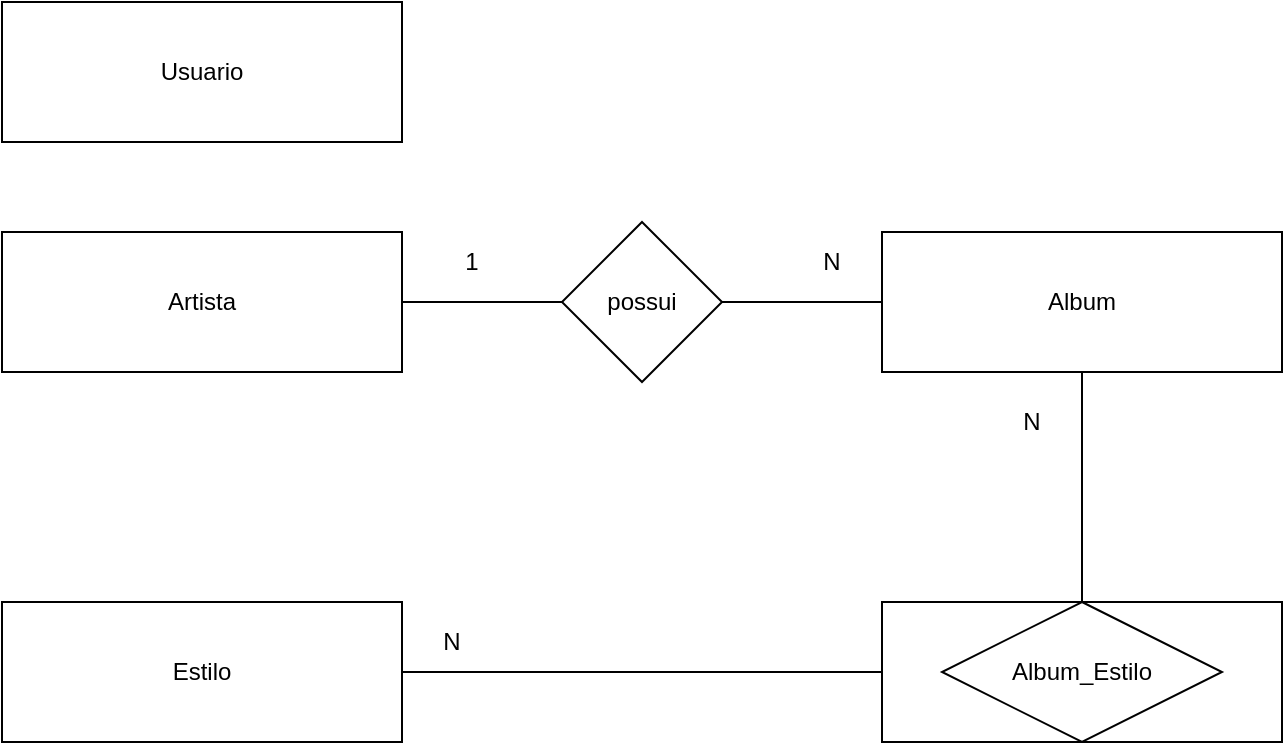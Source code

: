 <mxfile version="14.9.8" type="device" pages="3"><diagram id="N2xkv4S-AfhMF10Q5djt" name="Modelo Conceitual"><mxGraphModel dx="1038" dy="547" grid="1" gridSize="10" guides="1" tooltips="1" connect="1" arrows="1" fold="1" page="1" pageScale="1" pageWidth="827" pageHeight="1169" math="0" shadow="0"><root><mxCell id="0"/><mxCell id="1" parent="0"/><mxCell id="xw9B73y-FC7d8wzS47ot-1" value="Usuario" style="rounded=0;whiteSpace=wrap;html=1;" parent="1" vertex="1"><mxGeometry x="80" y="120" width="200" height="70" as="geometry"/></mxCell><mxCell id="NGhHjzGCQaqjmdsnEO-y-1" value="Estilo" style="rounded=0;whiteSpace=wrap;html=1;" parent="1" vertex="1"><mxGeometry x="80" y="420" width="200" height="70" as="geometry"/></mxCell><mxCell id="NGhHjzGCQaqjmdsnEO-y-2" value="Artista" style="rounded=0;whiteSpace=wrap;html=1;" parent="1" vertex="1"><mxGeometry x="80" y="235" width="200" height="70" as="geometry"/></mxCell><mxCell id="Oz2ANTfk_x3XpI2VFZl4-4" value="N" style="text;html=1;strokeColor=none;fillColor=none;align=center;verticalAlign=middle;whiteSpace=wrap;rounded=0;" parent="1" vertex="1"><mxGeometry x="580" y="320" width="30" height="20" as="geometry"/></mxCell><mxCell id="Oz2ANTfk_x3XpI2VFZl4-15" value="Album" style="rounded=0;whiteSpace=wrap;html=1;" parent="1" vertex="1"><mxGeometry x="520" y="235" width="200" height="70" as="geometry"/></mxCell><mxCell id="Oz2ANTfk_x3XpI2VFZl4-30" value="N" style="text;html=1;strokeColor=none;fillColor=none;align=center;verticalAlign=middle;whiteSpace=wrap;rounded=0;" parent="1" vertex="1"><mxGeometry x="480" y="240" width="30" height="20" as="geometry"/></mxCell><mxCell id="ZGMTKxxh8sAhWf9vzE3d-1" value="" style="edgeStyle=orthogonalEdgeStyle;rounded=0;orthogonalLoop=1;jettySize=auto;html=1;endArrow=none;endFill=0;" parent="1" source="rg2cIYCCCRdrqqVIxu8A-8" target="NGhHjzGCQaqjmdsnEO-y-2" edge="1"><mxGeometry relative="1" as="geometry"/></mxCell><mxCell id="ZGMTKxxh8sAhWf9vzE3d-2" value="" style="edgeStyle=orthogonalEdgeStyle;rounded=0;orthogonalLoop=1;jettySize=auto;html=1;endArrow=none;endFill=0;" parent="1" source="rg2cIYCCCRdrqqVIxu8A-8" target="Oz2ANTfk_x3XpI2VFZl4-15" edge="1"><mxGeometry relative="1" as="geometry"/></mxCell><mxCell id="rg2cIYCCCRdrqqVIxu8A-8" value="possui" style="rhombus;whiteSpace=wrap;html=1;rounded=0;" parent="1" vertex="1"><mxGeometry x="360" y="230" width="80" height="80" as="geometry"/></mxCell><mxCell id="rg2cIYCCCRdrqqVIxu8A-16" value="1" style="text;html=1;strokeColor=none;fillColor=none;align=center;verticalAlign=middle;whiteSpace=wrap;rounded=0;" parent="1" vertex="1"><mxGeometry x="300" y="240" width="30" height="20" as="geometry"/></mxCell><mxCell id="Zm38JW6Hrg8rjYmnAwVX-10" value="" style="edgeStyle=orthogonalEdgeStyle;rounded=0;orthogonalLoop=1;jettySize=auto;html=1;endArrow=none;endFill=0;entryX=1;entryY=0.5;entryDx=0;entryDy=0;" edge="1" parent="1" source="Zm38JW6Hrg8rjYmnAwVX-6" target="NGhHjzGCQaqjmdsnEO-y-1"><mxGeometry relative="1" as="geometry"><mxPoint x="440" y="455" as="targetPoint"/></mxGeometry></mxCell><mxCell id="Zm38JW6Hrg8rjYmnAwVX-6" value="" style="rounded=0;whiteSpace=wrap;html=1;" vertex="1" parent="1"><mxGeometry x="520" y="420" width="200" height="70" as="geometry"/></mxCell><mxCell id="Zm38JW6Hrg8rjYmnAwVX-8" value="" style="edgeStyle=orthogonalEdgeStyle;rounded=0;orthogonalLoop=1;jettySize=auto;html=1;endArrow=none;endFill=0;" edge="1" parent="1" source="Zm38JW6Hrg8rjYmnAwVX-7" target="Oz2ANTfk_x3XpI2VFZl4-15"><mxGeometry relative="1" as="geometry"/></mxCell><mxCell id="Zm38JW6Hrg8rjYmnAwVX-7" value="Album_Estilo" style="rhombus;whiteSpace=wrap;html=1;fillColor=none;" vertex="1" parent="1"><mxGeometry x="550" y="420" width="140" height="70" as="geometry"/></mxCell><mxCell id="Zm38JW6Hrg8rjYmnAwVX-11" value="N" style="text;html=1;strokeColor=none;fillColor=none;align=center;verticalAlign=middle;whiteSpace=wrap;rounded=0;" vertex="1" parent="1"><mxGeometry x="290" y="430" width="30" height="20" as="geometry"/></mxCell></root></mxGraphModel></diagram><diagram id="cTCHSwjssOZCEbIJvAyI" name="Modelo Lógico"><mxGraphModel dx="1221" dy="644" grid="1" gridSize="10" guides="1" tooltips="1" connect="1" arrows="1" fold="1" page="1" pageScale="1" pageWidth="827" pageHeight="1169" math="0" shadow="0"><root><mxCell id="_lkUGwtSbm2c7rcsY6s5-0"/><mxCell id="_lkUGwtSbm2c7rcsY6s5-1" parent="_lkUGwtSbm2c7rcsY6s5-0"/><mxCell id="VlJ8KwSZ7CXAmazbDDKF-0" value="Usuario" style="shape=table;startSize=30;container=1;collapsible=1;childLayout=tableLayout;fixedRows=1;rowLines=0;fontStyle=1;align=center;resizeLast=1;" parent="_lkUGwtSbm2c7rcsY6s5-1" vertex="1"><mxGeometry x="160" y="90" width="180" height="135" as="geometry"/></mxCell><mxCell id="VlJ8KwSZ7CXAmazbDDKF-4" value="" style="shape=partialRectangle;collapsible=0;dropTarget=0;pointerEvents=0;fillColor=none;top=0;left=0;bottom=0;right=0;points=[[0,0.5],[1,0.5]];portConstraint=eastwest;" parent="VlJ8KwSZ7CXAmazbDDKF-0" vertex="1"><mxGeometry y="30" width="180" height="20" as="geometry"/></mxCell><mxCell id="VlJ8KwSZ7CXAmazbDDKF-5" value="PK" style="shape=partialRectangle;connectable=0;fillColor=none;top=0;left=0;bottom=0;right=0;editable=1;overflow=hidden;fontStyle=1" parent="VlJ8KwSZ7CXAmazbDDKF-4" vertex="1"><mxGeometry width="30" height="20" as="geometry"/></mxCell><mxCell id="VlJ8KwSZ7CXAmazbDDKF-6" value="IdUsuario" style="shape=partialRectangle;connectable=0;fillColor=none;top=0;left=0;bottom=0;right=0;align=left;spacingLeft=6;overflow=hidden;fontStyle=1" parent="VlJ8KwSZ7CXAmazbDDKF-4" vertex="1"><mxGeometry x="30" width="150" height="20" as="geometry"/></mxCell><mxCell id="FqDEIGV4119rG1uAKAIN-9" value="" style="shape=partialRectangle;collapsible=0;dropTarget=0;pointerEvents=0;fillColor=none;top=0;left=0;bottom=0;right=0;points=[[0,0.5],[1,0.5]];portConstraint=eastwest;" vertex="1" parent="VlJ8KwSZ7CXAmazbDDKF-0"><mxGeometry y="50" width="180" height="30" as="geometry"/></mxCell><mxCell id="FqDEIGV4119rG1uAKAIN-10" value="" style="shape=partialRectangle;connectable=0;fillColor=none;top=0;left=0;bottom=0;right=0;editable=1;overflow=hidden;" vertex="1" parent="FqDEIGV4119rG1uAKAIN-9"><mxGeometry width="30" height="30" as="geometry"/></mxCell><mxCell id="FqDEIGV4119rG1uAKAIN-11" value="nome" style="shape=partialRectangle;connectable=0;fillColor=none;top=0;left=0;bottom=0;right=0;align=left;spacingLeft=6;overflow=hidden;" vertex="1" parent="FqDEIGV4119rG1uAKAIN-9"><mxGeometry x="30" width="150" height="30" as="geometry"/></mxCell><mxCell id="FqDEIGV4119rG1uAKAIN-13" value="" style="shape=partialRectangle;collapsible=0;dropTarget=0;pointerEvents=0;fillColor=none;top=0;left=0;bottom=0;right=0;points=[[0,0.5],[1,0.5]];portConstraint=eastwest;" vertex="1" parent="VlJ8KwSZ7CXAmazbDDKF-0"><mxGeometry y="80" width="180" height="20" as="geometry"/></mxCell><mxCell id="FqDEIGV4119rG1uAKAIN-14" value="" style="shape=partialRectangle;connectable=0;fillColor=none;top=0;left=0;bottom=0;right=0;editable=1;overflow=hidden;" vertex="1" parent="FqDEIGV4119rG1uAKAIN-13"><mxGeometry width="30" height="20" as="geometry"/></mxCell><mxCell id="FqDEIGV4119rG1uAKAIN-15" value="Email" style="shape=partialRectangle;connectable=0;fillColor=none;top=0;left=0;bottom=0;right=0;align=left;spacingLeft=6;overflow=hidden;" vertex="1" parent="FqDEIGV4119rG1uAKAIN-13"><mxGeometry x="30" width="150" height="20" as="geometry"/></mxCell><mxCell id="FqDEIGV4119rG1uAKAIN-17" value="" style="shape=partialRectangle;collapsible=0;dropTarget=0;pointerEvents=0;fillColor=none;top=0;left=0;bottom=0;right=0;points=[[0,0.5],[1,0.5]];portConstraint=eastwest;" vertex="1" parent="VlJ8KwSZ7CXAmazbDDKF-0"><mxGeometry y="100" width="180" height="30" as="geometry"/></mxCell><mxCell id="FqDEIGV4119rG1uAKAIN-18" value="" style="shape=partialRectangle;connectable=0;fillColor=none;top=0;left=0;bottom=0;right=0;editable=1;overflow=hidden;" vertex="1" parent="FqDEIGV4119rG1uAKAIN-17"><mxGeometry width="30" height="30" as="geometry"/></mxCell><mxCell id="FqDEIGV4119rG1uAKAIN-19" value="Senha" style="shape=partialRectangle;connectable=0;fillColor=none;top=0;left=0;bottom=0;right=0;align=left;spacingLeft=6;overflow=hidden;" vertex="1" parent="FqDEIGV4119rG1uAKAIN-17"><mxGeometry x="30" width="150" height="30" as="geometry"/></mxCell><mxCell id="Ngb-c5CYO4kWYKcgDJzX-1" value="" style="line;strokeWidth=1;rotatable=0;dashed=0;labelPosition=right;align=left;verticalAlign=middle;spacingTop=0;spacingLeft=6;points=[];portConstraint=eastwest;" parent="_lkUGwtSbm2c7rcsY6s5-1" vertex="1"><mxGeometry x="160" y="135" width="180" height="10" as="geometry"/></mxCell><mxCell id="Ngb-c5CYO4kWYKcgDJzX-3" value="" style="shape=partialRectangle;connectable=0;fillColor=none;top=0;left=0;bottom=0;right=0;editable=1;overflow=hidden;fontStyle=1" parent="_lkUGwtSbm2c7rcsY6s5-1" vertex="1"><mxGeometry x="165" y="195" width="30" height="20" as="geometry"/></mxCell><mxCell id="KkfuqTSKt8Hip6M3Tr6V-0" value="Estilo" style="shape=table;startSize=30;container=1;collapsible=1;childLayout=tableLayout;fixedRows=1;rowLines=0;fontStyle=1;align=center;resizeLast=1;" parent="_lkUGwtSbm2c7rcsY6s5-1" vertex="1"><mxGeometry x="160" y="240" width="180" height="80" as="geometry"/></mxCell><mxCell id="KkfuqTSKt8Hip6M3Tr6V-1" value="" style="shape=partialRectangle;collapsible=0;dropTarget=0;pointerEvents=0;fillColor=none;top=0;left=0;bottom=0;right=0;points=[[0,0.5],[1,0.5]];portConstraint=eastwest;" parent="KkfuqTSKt8Hip6M3Tr6V-0" vertex="1"><mxGeometry y="30" width="180" height="20" as="geometry"/></mxCell><mxCell id="KkfuqTSKt8Hip6M3Tr6V-2" value="PK" style="shape=partialRectangle;connectable=0;fillColor=none;top=0;left=0;bottom=0;right=0;fontStyle=1;overflow=hidden;" parent="KkfuqTSKt8Hip6M3Tr6V-1" vertex="1"><mxGeometry width="30" height="20" as="geometry"/></mxCell><mxCell id="KkfuqTSKt8Hip6M3Tr6V-3" value="IdEstilo" style="shape=partialRectangle;connectable=0;fillColor=none;top=0;left=0;bottom=0;right=0;align=left;spacingLeft=6;fontStyle=5;overflow=hidden;" parent="KkfuqTSKt8Hip6M3Tr6V-1" vertex="1"><mxGeometry x="30" width="150" height="20" as="geometry"/></mxCell><mxCell id="KkfuqTSKt8Hip6M3Tr6V-7" value="" style="shape=partialRectangle;collapsible=0;dropTarget=0;pointerEvents=0;fillColor=none;top=0;left=0;bottom=0;right=0;points=[[0,0.5],[1,0.5]];portConstraint=eastwest;" parent="KkfuqTSKt8Hip6M3Tr6V-0" vertex="1"><mxGeometry y="50" width="180" height="20" as="geometry"/></mxCell><mxCell id="KkfuqTSKt8Hip6M3Tr6V-8" value="" style="shape=partialRectangle;connectable=0;fillColor=none;top=0;left=0;bottom=0;right=0;editable=1;overflow=hidden;" parent="KkfuqTSKt8Hip6M3Tr6V-7" vertex="1"><mxGeometry width="30" height="20" as="geometry"/></mxCell><mxCell id="KkfuqTSKt8Hip6M3Tr6V-9" value="" style="shape=partialRectangle;connectable=0;fillColor=none;top=0;left=0;bottom=0;right=0;align=left;spacingLeft=6;overflow=hidden;" parent="KkfuqTSKt8Hip6M3Tr6V-7" vertex="1"><mxGeometry x="30" width="150" height="20" as="geometry"/></mxCell><mxCell id="Am8YvKniLGfGe-KNz_Bi-11" value="" style="line;strokeWidth=1;rotatable=0;dashed=0;labelPosition=right;align=left;verticalAlign=middle;spacingTop=0;spacingLeft=6;points=[];portConstraint=eastwest;" parent="_lkUGwtSbm2c7rcsY6s5-1" vertex="1"><mxGeometry x="160" y="291.819" width="180" height="8.182" as="geometry"/></mxCell><mxCell id="XQ076n7s1fFDfTibxmSa-2" value="nome" style="shape=partialRectangle;connectable=0;fillColor=none;top=0;left=0;bottom=0;right=0;align=left;spacingLeft=6;overflow=hidden;" parent="_lkUGwtSbm2c7rcsY6s5-1" vertex="1"><mxGeometry x="190" y="296" width="110" height="22.88" as="geometry"/></mxCell><mxCell id="lva46XO5A3rcciDtc1Li-1" value="" style="group" parent="_lkUGwtSbm2c7rcsY6s5-1" vertex="1" connectable="0"><mxGeometry x="400" y="360" width="185" height="190" as="geometry"/></mxCell><mxCell id="Am8YvKniLGfGe-KNz_Bi-4" value="idAlbum" style="shape=partialRectangle;connectable=0;fillColor=none;top=0;left=0;bottom=0;right=0;align=left;spacingLeft=6;fontStyle=5;overflow=hidden;" parent="lva46XO5A3rcciDtc1Li-1" vertex="1"><mxGeometry x="35" y="32.5" width="150" height="17.5" as="geometry"/></mxCell><mxCell id="UHlIIfk9dDoi2rJ2vcTC-0" value="FK" style="shape=partialRectangle;connectable=0;fillColor=none;top=0;left=0;bottom=0;right=0;fontStyle=1;overflow=hidden;" parent="lva46XO5A3rcciDtc1Li-1" vertex="1"><mxGeometry y="52.56" width="30" height="20" as="geometry"/></mxCell><mxCell id="Am8YvKniLGfGe-KNz_Bi-2" value="PK" style="shape=partialRectangle;connectable=0;fillColor=none;top=0;left=0;bottom=0;right=0;fontStyle=1;overflow=hidden;" parent="lva46XO5A3rcciDtc1Li-1" vertex="1"><mxGeometry y="30" width="30" height="22.56" as="geometry"/></mxCell><mxCell id="b9sVnfr9br4R3_LRCt2Z-0" value="Album" style="shape=table;startSize=30;container=1;collapsible=1;childLayout=tableLayout;fixedRows=1;rowLines=0;fontStyle=1;align=center;resizeLast=1;" parent="lva46XO5A3rcciDtc1Li-1" vertex="1"><mxGeometry y="-2" width="180" height="190" as="geometry"/></mxCell><mxCell id="b9sVnfr9br4R3_LRCt2Z-1" value="" style="shape=partialRectangle;collapsible=0;dropTarget=0;pointerEvents=0;fillColor=none;top=0;left=0;bottom=1;right=0;points=[[0,0.5],[1,0.5]];portConstraint=eastwest;" parent="b9sVnfr9br4R3_LRCt2Z-0" vertex="1"><mxGeometry y="30" width="180" height="50" as="geometry"/></mxCell><mxCell id="b9sVnfr9br4R3_LRCt2Z-2" value="" style="shape=partialRectangle;connectable=0;fillColor=none;top=0;left=0;bottom=0;right=0;fontStyle=1;overflow=hidden;" parent="b9sVnfr9br4R3_LRCt2Z-1" vertex="1"><mxGeometry width="30" height="50" as="geometry"/></mxCell><mxCell id="b9sVnfr9br4R3_LRCt2Z-3" value="" style="shape=partialRectangle;connectable=0;fillColor=none;top=0;left=0;bottom=0;right=0;align=left;spacingLeft=6;fontStyle=5;overflow=hidden;" parent="b9sVnfr9br4R3_LRCt2Z-1" vertex="1"><mxGeometry x="30" width="150" height="50" as="geometry"/></mxCell><mxCell id="tKMqbIkHPvsO0ok7s76Y-0" value="dataLancamento" style="shape=partialRectangle;connectable=0;fillColor=none;top=0;left=0;bottom=0;right=0;align=left;spacingLeft=6;overflow=hidden;" parent="lva46XO5A3rcciDtc1Li-1" vertex="1"><mxGeometry x="40" y="100" width="110" height="20" as="geometry"/></mxCell><mxCell id="Am8YvKniLGfGe-KNz_Bi-7" value="titulo" style="shape=partialRectangle;connectable=0;fillColor=none;top=0;left=0;bottom=0;right=0;align=left;spacingLeft=6;overflow=hidden;" parent="lva46XO5A3rcciDtc1Li-1" vertex="1"><mxGeometry x="40" y="80" width="110" height="20" as="geometry"/></mxCell><mxCell id="tKMqbIkHPvsO0ok7s76Y-3" value="minutos" style="shape=partialRectangle;connectable=0;fillColor=none;top=0;left=0;bottom=0;right=0;align=left;spacingLeft=6;overflow=hidden;" parent="lva46XO5A3rcciDtc1Li-1" vertex="1"><mxGeometry x="40" y="120" width="110" height="20" as="geometry"/></mxCell><mxCell id="tKMqbIkHPvsO0ok7s76Y-4" value="visualizacao" style="shape=partialRectangle;connectable=0;fillColor=none;top=0;left=0;bottom=0;right=0;align=left;spacingLeft=6;overflow=hidden;" parent="lva46XO5A3rcciDtc1Li-1" vertex="1"><mxGeometry x="40" y="140" width="110" height="20" as="geometry"/></mxCell><mxCell id="tKMqbIkHPvsO0ok7s76Y-5" value="localizacao" style="shape=partialRectangle;connectable=0;fillColor=none;top=0;left=0;bottom=0;right=0;align=left;spacingLeft=6;overflow=hidden;" parent="lva46XO5A3rcciDtc1Li-1" vertex="1"><mxGeometry x="40" y="160" width="110" height="20" as="geometry"/></mxCell><mxCell id="lva46XO5A3rcciDtc1Li-0" value="idArtista" style="shape=partialRectangle;connectable=0;fillColor=none;top=0;left=0;bottom=0;right=0;align=left;spacingLeft=6;fontStyle=5;overflow=hidden;" parent="lva46XO5A3rcciDtc1Li-1" vertex="1"><mxGeometry x="35" y="52.56" width="150" height="14.79" as="geometry"/></mxCell><mxCell id="lva46XO5A3rcciDtc1Li-12" value="Estilo_Album" style="shape=table;startSize=30;container=1;collapsible=1;childLayout=tableLayout;fixedRows=1;rowLines=0;fontStyle=1;align=center;resizeLast=1;" parent="_lkUGwtSbm2c7rcsY6s5-1" vertex="1"><mxGeometry x="400" y="240" width="180" height="70" as="geometry"/></mxCell><mxCell id="lva46XO5A3rcciDtc1Li-13" value="" style="shape=partialRectangle;collapsible=0;dropTarget=0;pointerEvents=0;fillColor=none;top=0;left=0;bottom=0;right=0;points=[[0,0.5],[1,0.5]];portConstraint=eastwest;" parent="lva46XO5A3rcciDtc1Li-12" vertex="1"><mxGeometry y="30" width="180" height="20" as="geometry"/></mxCell><mxCell id="lva46XO5A3rcciDtc1Li-14" value="FK" style="shape=partialRectangle;connectable=0;fillColor=none;top=0;left=0;bottom=0;right=0;fontStyle=1;overflow=hidden;" parent="lva46XO5A3rcciDtc1Li-13" vertex="1"><mxGeometry width="30" height="20" as="geometry"/></mxCell><mxCell id="lva46XO5A3rcciDtc1Li-15" value="IdEstilo" style="shape=partialRectangle;connectable=0;fillColor=none;top=0;left=0;bottom=0;right=0;align=left;spacingLeft=6;fontStyle=5;overflow=hidden;" parent="lva46XO5A3rcciDtc1Li-13" vertex="1"><mxGeometry x="30" width="150" height="20" as="geometry"/></mxCell><mxCell id="lva46XO5A3rcciDtc1Li-16" value="" style="shape=partialRectangle;collapsible=0;dropTarget=0;pointerEvents=0;fillColor=none;top=0;left=0;bottom=0;right=0;points=[[0,0.5],[1,0.5]];portConstraint=eastwest;" parent="lva46XO5A3rcciDtc1Li-12" vertex="1"><mxGeometry y="50" width="180" height="20" as="geometry"/></mxCell><mxCell id="lva46XO5A3rcciDtc1Li-17" value="" style="shape=partialRectangle;connectable=0;fillColor=none;top=0;left=0;bottom=0;right=0;editable=1;overflow=hidden;" parent="lva46XO5A3rcciDtc1Li-16" vertex="1"><mxGeometry width="30" height="20" as="geometry"/></mxCell><mxCell id="lva46XO5A3rcciDtc1Li-18" value="" style="shape=partialRectangle;connectable=0;fillColor=none;top=0;left=0;bottom=0;right=0;align=left;spacingLeft=6;overflow=hidden;" parent="lva46XO5A3rcciDtc1Li-16" vertex="1"><mxGeometry x="30" width="150" height="20" as="geometry"/></mxCell><mxCell id="lva46XO5A3rcciDtc1Li-21" value="IdAlbum" style="shape=partialRectangle;connectable=0;fillColor=none;top=0;left=0;bottom=0;right=0;align=left;spacingLeft=6;fontStyle=5;overflow=hidden;" parent="_lkUGwtSbm2c7rcsY6s5-1" vertex="1"><mxGeometry x="430" y="286" width="140" height="20" as="geometry"/></mxCell><mxCell id="lva46XO5A3rcciDtc1Li-25" value="FK" style="shape=partialRectangle;connectable=0;fillColor=none;top=0;left=0;bottom=0;right=0;fontStyle=1;overflow=hidden;" parent="_lkUGwtSbm2c7rcsY6s5-1" vertex="1"><mxGeometry x="400" y="286" width="30" height="20" as="geometry"/></mxCell><mxCell id="lva46XO5A3rcciDtc1Li-26" value="" style="edgeStyle=entityRelationEdgeStyle;fontSize=12;html=1;endArrow=ERoneToMany;exitX=1;exitY=0.5;exitDx=0;exitDy=0;entryX=0;entryY=0.5;entryDx=0;entryDy=0;" parent="_lkUGwtSbm2c7rcsY6s5-1" source="KkfuqTSKt8Hip6M3Tr6V-0" target="lva46XO5A3rcciDtc1Li-13" edge="1"><mxGeometry width="100" height="100" relative="1" as="geometry"><mxPoint x="390" y="350" as="sourcePoint"/><mxPoint x="490" y="250" as="targetPoint"/></mxGeometry></mxCell><mxCell id="lva46XO5A3rcciDtc1Li-27" value="" style="group" parent="_lkUGwtSbm2c7rcsY6s5-1" vertex="1" connectable="0"><mxGeometry x="160" y="360" width="180" height="100" as="geometry"/></mxCell><mxCell id="IoA7OSavswIstz85gCOf-0" value="Artista" style="shape=table;startSize=30;container=1;collapsible=1;childLayout=tableLayout;fixedRows=1;rowLines=0;fontStyle=1;align=center;resizeLast=1;" parent="lva46XO5A3rcciDtc1Li-27" vertex="1"><mxGeometry width="180" height="80" as="geometry"/></mxCell><mxCell id="IoA7OSavswIstz85gCOf-1" value="" style="shape=partialRectangle;collapsible=0;dropTarget=0;pointerEvents=0;fillColor=none;top=0;left=0;bottom=0;right=0;points=[[0,0.5],[1,0.5]];portConstraint=eastwest;" parent="IoA7OSavswIstz85gCOf-0" vertex="1"><mxGeometry y="30" width="180" height="30" as="geometry"/></mxCell><mxCell id="IoA7OSavswIstz85gCOf-2" value="PK" style="shape=partialRectangle;connectable=0;fillColor=none;top=0;left=0;bottom=0;right=0;fontStyle=1;overflow=hidden;" parent="IoA7OSavswIstz85gCOf-1" vertex="1"><mxGeometry width="30.0" height="30" as="geometry"/></mxCell><mxCell id="IoA7OSavswIstz85gCOf-3" value="idArtista" style="shape=partialRectangle;connectable=0;fillColor=none;top=0;left=0;bottom=0;right=0;align=left;spacingLeft=6;fontStyle=5;overflow=hidden;" parent="IoA7OSavswIstz85gCOf-1" vertex="1"><mxGeometry x="30.0" width="150" height="30" as="geometry"/></mxCell><mxCell id="IoA7OSavswIstz85gCOf-7" value="" style="shape=partialRectangle;collapsible=0;dropTarget=0;pointerEvents=0;fillColor=none;top=0;left=0;bottom=0;right=0;points=[[0,0.5],[1,0.5]];portConstraint=eastwest;" parent="IoA7OSavswIstz85gCOf-0" vertex="1"><mxGeometry y="60" width="180" height="20" as="geometry"/></mxCell><mxCell id="IoA7OSavswIstz85gCOf-8" value="" style="shape=partialRectangle;connectable=0;fillColor=none;top=0;left=0;bottom=0;right=0;editable=1;overflow=hidden;" parent="IoA7OSavswIstz85gCOf-7" vertex="1"><mxGeometry width="30.0" height="20" as="geometry"/></mxCell><mxCell id="IoA7OSavswIstz85gCOf-9" value="Nome" style="shape=partialRectangle;connectable=0;fillColor=none;top=0;left=0;bottom=0;right=0;align=left;spacingLeft=6;overflow=hidden;" parent="IoA7OSavswIstz85gCOf-7" vertex="1"><mxGeometry x="30.0" width="150" height="20" as="geometry"/></mxCell><mxCell id="lva46XO5A3rcciDtc1Li-28" value="" style="edgeStyle=entityRelationEdgeStyle;fontSize=12;html=1;endArrow=ERoneToMany;entryX=1.008;entryY=0.244;entryDx=0;entryDy=0;entryPerimeter=0;exitX=1.008;exitY=0.24;exitDx=0;exitDy=0;exitPerimeter=0;" parent="_lkUGwtSbm2c7rcsY6s5-1" source="b9sVnfr9br4R3_LRCt2Z-1" target="lva46XO5A3rcciDtc1Li-16" edge="1"><mxGeometry width="100" height="100" relative="1" as="geometry"><mxPoint x="710" y="340" as="sourcePoint"/><mxPoint x="640" y="295" as="targetPoint"/></mxGeometry></mxCell><mxCell id="VrwUFBOffvZCCKg6UNc6-0" value="" style="edgeStyle=entityRelationEdgeStyle;fontSize=12;html=1;endArrow=ERoneToMany;entryX=-0.025;entryY=0.789;entryDx=0;entryDy=0;entryPerimeter=0;" parent="_lkUGwtSbm2c7rcsY6s5-1" target="b9sVnfr9br4R3_LRCt2Z-1" edge="1"><mxGeometry width="100" height="100" relative="1" as="geometry"><mxPoint x="340" y="400" as="sourcePoint"/><mxPoint x="440" y="400" as="targetPoint"/></mxGeometry></mxCell></root></mxGraphModel></diagram><diagram id="b1FwHLqur8OqOUAVQsOE" name="Modelo Físico"><mxGraphModel dx="1730" dy="912" grid="1" gridSize="10" guides="1" tooltips="1" connect="1" arrows="1" fold="1" page="1" pageScale="1" pageWidth="827" pageHeight="1169" math="0" shadow="0"><root><mxCell id="lRz9LyOZpfZTeBDfXCPk-0"/><mxCell id="lRz9LyOZpfZTeBDfXCPk-1" parent="lRz9LyOZpfZTeBDfXCPk-0"/><mxCell id="oXCxJ-0sb8KFcaMG60j_-1" value="Estilo_Album" style="rounded=0;whiteSpace=wrap;html=1;fillColor=#d5e8d4;strokeColor=#82b366;fontStyle=1" parent="lRz9LyOZpfZTeBDfXCPk-1" vertex="1"><mxGeometry x="360" y="480" width="260" height="30" as="geometry"/></mxCell><mxCell id="oXCxJ-0sb8KFcaMG60j_-4" value="idEstilo_Album" style="rounded=0;whiteSpace=wrap;html=1;fontStyle=1" parent="lRz9LyOZpfZTeBDfXCPk-1" vertex="1"><mxGeometry x="360" y="510" width="100" height="20" as="geometry"/></mxCell><mxCell id="oXCxJ-0sb8KFcaMG60j_-7" value="1" style="rounded=0;whiteSpace=wrap;html=1;" parent="lRz9LyOZpfZTeBDfXCPk-1" vertex="1"><mxGeometry x="360" y="530" width="100" height="30" as="geometry"/></mxCell><mxCell id="CUGW3mLnY71vZuWdoaNc-22" value="" style="rounded=0;whiteSpace=wrap;html=1;" parent="lRz9LyOZpfZTeBDfXCPk-1" vertex="1"><mxGeometry x="80" y="280" width="290" height="170" as="geometry"/></mxCell><mxCell id="CUGW3mLnY71vZuWdoaNc-23" value="Album" style="rounded=0;whiteSpace=wrap;html=1;fillColor=#ffe6cc;strokeColor=#d79b00;fontStyle=1" parent="lRz9LyOZpfZTeBDfXCPk-1" vertex="1"><mxGeometry x="80" y="280" width="770" height="30" as="geometry"/></mxCell><mxCell id="CUGW3mLnY71vZuWdoaNc-24" value="idAlbum" style="rounded=0;whiteSpace=wrap;html=1;fontStyle=1" parent="lRz9LyOZpfZTeBDfXCPk-1" vertex="1"><mxGeometry x="80" y="310" width="80" height="20" as="geometry"/></mxCell><mxCell id="CUGW3mLnY71vZuWdoaNc-25" value="titulo" style="rounded=0;whiteSpace=wrap;html=1;fontStyle=1" parent="lRz9LyOZpfZTeBDfXCPk-1" vertex="1"><mxGeometry x="250" y="310" width="120" height="20" as="geometry"/></mxCell><mxCell id="CUGW3mLnY71vZuWdoaNc-27" value="idArtista" style="rounded=0;whiteSpace=wrap;html=1;fontStyle=1" parent="lRz9LyOZpfZTeBDfXCPk-1" vertex="1"><mxGeometry x="160" y="310" width="90" height="20" as="geometry"/></mxCell><mxCell id="CUGW3mLnY71vZuWdoaNc-28" value="1" style="rounded=0;whiteSpace=wrap;html=1;fontStyle=0" parent="lRz9LyOZpfZTeBDfXCPk-1" vertex="1"><mxGeometry x="80" y="330" width="80" height="30" as="geometry"/></mxCell><mxCell id="CUGW3mLnY71vZuWdoaNc-29" value="Balão" style="rounded=0;whiteSpace=wrap;html=1;fontStyle=0" parent="lRz9LyOZpfZTeBDfXCPk-1" vertex="1"><mxGeometry x="250" y="390" width="120" height="30" as="geometry"/></mxCell><mxCell id="CUGW3mLnY71vZuWdoaNc-30" value="4" style="rounded=0;whiteSpace=wrap;html=1;fontStyle=0" parent="lRz9LyOZpfZTeBDfXCPk-1" vertex="1"><mxGeometry x="160" y="330" width="90" height="30" as="geometry"/></mxCell><mxCell id="CUGW3mLnY71vZuWdoaNc-31" value="3" style="rounded=0;whiteSpace=wrap;html=1;fontStyle=0" parent="lRz9LyOZpfZTeBDfXCPk-1" vertex="1"><mxGeometry x="80" y="390" width="80" height="30" as="geometry"/></mxCell><mxCell id="CUGW3mLnY71vZuWdoaNc-32" value="Tabaco" style="rounded=0;whiteSpace=wrap;html=1;fontStyle=0" parent="lRz9LyOZpfZTeBDfXCPk-1" vertex="1"><mxGeometry x="250" y="420" width="120" height="30" as="geometry"/></mxCell><mxCell id="CUGW3mLnY71vZuWdoaNc-33" value="2" style="rounded=0;whiteSpace=wrap;html=1;fontStyle=0" parent="lRz9LyOZpfZTeBDfXCPk-1" vertex="1"><mxGeometry x="160" y="420" width="90" height="30" as="geometry"/></mxCell><mxCell id="CUGW3mLnY71vZuWdoaNc-34" value="2" style="rounded=0;whiteSpace=wrap;html=1;fontStyle=0" parent="lRz9LyOZpfZTeBDfXCPk-1" vertex="1"><mxGeometry x="80" y="360" width="80" height="30" as="geometry"/></mxCell><mxCell id="CUGW3mLnY71vZuWdoaNc-35" value="A Nova" style="rounded=0;whiteSpace=wrap;html=1;fontStyle=0" parent="lRz9LyOZpfZTeBDfXCPk-1" vertex="1"><mxGeometry x="250" y="360" width="120" height="30" as="geometry"/></mxCell><mxCell id="CUGW3mLnY71vZuWdoaNc-36" value="3" style="rounded=0;whiteSpace=wrap;html=1;fontStyle=0" parent="lRz9LyOZpfZTeBDfXCPk-1" vertex="1"><mxGeometry x="160" y="360" width="90" height="30" as="geometry"/></mxCell><mxCell id="CUGW3mLnY71vZuWdoaNc-37" value="4" style="rounded=0;whiteSpace=wrap;html=1;fontStyle=0" parent="lRz9LyOZpfZTeBDfXCPk-1" vertex="1"><mxGeometry x="80" y="420" width="80" height="30" as="geometry"/></mxCell><mxCell id="CUGW3mLnY71vZuWdoaNc-38" value="Naris" style="rounded=0;whiteSpace=wrap;html=1;fontStyle=0;fontSize=12;align=center;" parent="lRz9LyOZpfZTeBDfXCPk-1" vertex="1"><mxGeometry x="250" y="330" width="120" height="30" as="geometry"/></mxCell><mxCell id="CUGW3mLnY71vZuWdoaNc-39" value="1" style="rounded=0;whiteSpace=wrap;html=1;fontStyle=0" parent="lRz9LyOZpfZTeBDfXCPk-1" vertex="1"><mxGeometry x="160" y="390" width="90" height="30" as="geometry"/></mxCell><mxCell id="CUGW3mLnY71vZuWdoaNc-40" style="edgeStyle=orthogonalEdgeStyle;rounded=0;orthogonalLoop=1;jettySize=auto;html=1;exitX=0.25;exitY=1;exitDx=0;exitDy=0;entryX=0.5;entryY=1;entryDx=0;entryDy=0;endArrow=none;endFill=0;" parent="lRz9LyOZpfZTeBDfXCPk-1" source="CUGW3mLnY71vZuWdoaNc-27" target="CUGW3mLnY71vZuWdoaNc-27" edge="1"><mxGeometry relative="1" as="geometry"/></mxCell><mxCell id="6wXRenuceAc3ka5rD-hR-1" value="Artista" style="rounded=0;whiteSpace=wrap;html=1;fillColor=#1ba1e2;strokeColor=#006EAF;fontStyle=1;fontColor=#ffffff;" parent="lRz9LyOZpfZTeBDfXCPk-1" vertex="1"><mxGeometry x="80" y="80" width="200" height="30" as="geometry"/></mxCell><mxCell id="6wXRenuceAc3ka5rD-hR-2" value="idArtista" style="rounded=0;whiteSpace=wrap;html=1;fontStyle=1" parent="lRz9LyOZpfZTeBDfXCPk-1" vertex="1"><mxGeometry x="80" y="110" width="80" height="20" as="geometry"/></mxCell><mxCell id="6wXRenuceAc3ka5rD-hR-5" value="Nome" style="rounded=0;whiteSpace=wrap;html=1;fontStyle=1" parent="lRz9LyOZpfZTeBDfXCPk-1" vertex="1"><mxGeometry x="160" y="110" width="120" height="20" as="geometry"/></mxCell><mxCell id="6wXRenuceAc3ka5rD-hR-6" value="1" style="rounded=0;whiteSpace=wrap;html=1;fontStyle=0" parent="lRz9LyOZpfZTeBDfXCPk-1" vertex="1"><mxGeometry x="80" y="130" width="80" height="30" as="geometry"/></mxCell><mxCell id="6wXRenuceAc3ka5rD-hR-9" value="3" style="rounded=0;whiteSpace=wrap;html=1;fontStyle=0" parent="lRz9LyOZpfZTeBDfXCPk-1" vertex="1"><mxGeometry x="80" y="190" width="80" height="30" as="geometry"/></mxCell><mxCell id="6wXRenuceAc3ka5rD-hR-12" value="2" style="rounded=0;whiteSpace=wrap;html=1;fontStyle=0" parent="lRz9LyOZpfZTeBDfXCPk-1" vertex="1"><mxGeometry x="80" y="160" width="80" height="30" as="geometry"/></mxCell><mxCell id="6wXRenuceAc3ka5rD-hR-15" value="4" style="rounded=0;whiteSpace=wrap;html=1;fontStyle=0" parent="lRz9LyOZpfZTeBDfXCPk-1" vertex="1"><mxGeometry x="80" y="220" width="80" height="30" as="geometry"/></mxCell><mxCell id="6wXRenuceAc3ka5rD-hR-8" value="Romeu Juliano" style="rounded=0;whiteSpace=wrap;html=1;fontStyle=0" parent="lRz9LyOZpfZTeBDfXCPk-1" vertex="1"><mxGeometry x="160" y="130" width="120" height="30" as="geometry"/></mxCell><mxCell id="Th8XlnSVAnCOOL8PxCds-0" value="" style="rounded=0;whiteSpace=wrap;html=1;" parent="lRz9LyOZpfZTeBDfXCPk-1" vertex="1"><mxGeometry x="360" y="80" width="200" height="130" as="geometry"/></mxCell><mxCell id="Th8XlnSVAnCOOL8PxCds-1" value="Usuario" style="rounded=0;whiteSpace=wrap;html=1;fillColor=#dae8fc;strokeColor=#6c8ebf;fontStyle=1" parent="lRz9LyOZpfZTeBDfXCPk-1" vertex="1"><mxGeometry x="360" y="80" width="440" height="30" as="geometry"/></mxCell><mxCell id="Th8XlnSVAnCOOL8PxCds-2" value="idUsuario" style="rounded=0;whiteSpace=wrap;html=1;fontStyle=1" parent="lRz9LyOZpfZTeBDfXCPk-1" vertex="1"><mxGeometry x="360" y="110" width="80" height="20" as="geometry"/></mxCell><mxCell id="Th8XlnSVAnCOOL8PxCds-3" value="Nome" style="rounded=0;whiteSpace=wrap;html=1;fontStyle=1" parent="lRz9LyOZpfZTeBDfXCPk-1" vertex="1"><mxGeometry x="440" y="110" width="120" height="20" as="geometry"/></mxCell><mxCell id="Th8XlnSVAnCOOL8PxCds-4" value="1" style="rounded=0;whiteSpace=wrap;html=1;" parent="lRz9LyOZpfZTeBDfXCPk-1" vertex="1"><mxGeometry x="360" y="130" width="80" height="20" as="geometry"/></mxCell><mxCell id="Th8XlnSVAnCOOL8PxCds-5" value="2" style="rounded=0;whiteSpace=wrap;html=1;" parent="lRz9LyOZpfZTeBDfXCPk-1" vertex="1"><mxGeometry x="360" y="150" width="80" height="20" as="geometry"/></mxCell><mxCell id="Th8XlnSVAnCOOL8PxCds-6" value="3" style="rounded=0;whiteSpace=wrap;html=1;" parent="lRz9LyOZpfZTeBDfXCPk-1" vertex="1"><mxGeometry x="360" y="170" width="80" height="20" as="geometry"/></mxCell><mxCell id="Th8XlnSVAnCOOL8PxCds-7" value="4" style="rounded=0;whiteSpace=wrap;html=1;" parent="lRz9LyOZpfZTeBDfXCPk-1" vertex="1"><mxGeometry x="360" y="190" width="80" height="20" as="geometry"/></mxCell><mxCell id="Th8XlnSVAnCOOL8PxCds-8" value="João" style="rounded=0;whiteSpace=wrap;html=1;" parent="lRz9LyOZpfZTeBDfXCPk-1" vertex="1"><mxGeometry x="440" y="130" width="120" height="20" as="geometry"/></mxCell><mxCell id="Th8XlnSVAnCOOL8PxCds-9" value="Lisa" style="rounded=0;whiteSpace=wrap;html=1;" parent="lRz9LyOZpfZTeBDfXCPk-1" vertex="1"><mxGeometry x="440" y="150" width="120" height="20" as="geometry"/></mxCell><mxCell id="Th8XlnSVAnCOOL8PxCds-10" value="Lion King" style="rounded=0;whiteSpace=wrap;html=1;" parent="lRz9LyOZpfZTeBDfXCPk-1" vertex="1"><mxGeometry x="440" y="170" width="120" height="20" as="geometry"/></mxCell><mxCell id="Th8XlnSVAnCOOL8PxCds-11" value="Cabral" style="rounded=0;whiteSpace=wrap;html=1;" parent="lRz9LyOZpfZTeBDfXCPk-1" vertex="1"><mxGeometry x="440" y="190" width="120" height="20" as="geometry"/></mxCell><mxCell id="Mn7fDpa3pZQ0gt5tQiiN-1" value="Jessica Felicia" style="rounded=0;whiteSpace=wrap;html=1;fontStyle=0" vertex="1" parent="lRz9LyOZpfZTeBDfXCPk-1"><mxGeometry x="160" y="160" width="120" height="30" as="geometry"/></mxCell><mxCell id="Mn7fDpa3pZQ0gt5tQiiN-2" value="Mariana Trindade" style="rounded=0;whiteSpace=wrap;html=1;fontStyle=0" vertex="1" parent="lRz9LyOZpfZTeBDfXCPk-1"><mxGeometry x="160" y="190" width="120" height="30" as="geometry"/></mxCell><mxCell id="Mn7fDpa3pZQ0gt5tQiiN-3" value="Mateus Tadeu" style="rounded=0;whiteSpace=wrap;html=1;fontStyle=0" vertex="1" parent="lRz9LyOZpfZTeBDfXCPk-1"><mxGeometry x="160" y="220" width="120" height="30" as="geometry"/></mxCell><mxCell id="Mn7fDpa3pZQ0gt5tQiiN-4" value="Email" style="rounded=0;whiteSpace=wrap;html=1;fontStyle=1" vertex="1" parent="lRz9LyOZpfZTeBDfXCPk-1"><mxGeometry x="560" y="110" width="120" height="20" as="geometry"/></mxCell><mxCell id="Mn7fDpa3pZQ0gt5tQiiN-5" value="Senha" style="rounded=0;whiteSpace=wrap;html=1;fontStyle=1" vertex="1" parent="lRz9LyOZpfZTeBDfXCPk-1"><mxGeometry x="680" y="110" width="120" height="20" as="geometry"/></mxCell><mxCell id="Mn7fDpa3pZQ0gt5tQiiN-6" value="joão@email.com" style="rounded=0;whiteSpace=wrap;html=1;" vertex="1" parent="lRz9LyOZpfZTeBDfXCPk-1"><mxGeometry x="560" y="130" width="120" height="20" as="geometry"/></mxCell><mxCell id="Mn7fDpa3pZQ0gt5tQiiN-7" value="lisa@email.com" style="rounded=0;whiteSpace=wrap;html=1;" vertex="1" parent="lRz9LyOZpfZTeBDfXCPk-1"><mxGeometry x="560" y="150" width="120" height="20" as="geometry"/></mxCell><mxCell id="Mn7fDpa3pZQ0gt5tQiiN-8" value="lion.king@email.com" style="rounded=0;whiteSpace=wrap;html=1;" vertex="1" parent="lRz9LyOZpfZTeBDfXCPk-1"><mxGeometry x="560" y="170" width="120" height="20" as="geometry"/></mxCell><mxCell id="Mn7fDpa3pZQ0gt5tQiiN-9" value="cabral@email.com" style="rounded=0;whiteSpace=wrap;html=1;" vertex="1" parent="lRz9LyOZpfZTeBDfXCPk-1"><mxGeometry x="560" y="190" width="120" height="20" as="geometry"/></mxCell><mxCell id="Mn7fDpa3pZQ0gt5tQiiN-10" value="12345678" style="rounded=0;whiteSpace=wrap;html=1;" vertex="1" parent="lRz9LyOZpfZTeBDfXCPk-1"><mxGeometry x="680" y="130" width="120" height="20" as="geometry"/></mxCell><mxCell id="Mn7fDpa3pZQ0gt5tQiiN-11" value="12345678" style="rounded=0;whiteSpace=wrap;html=1;" vertex="1" parent="lRz9LyOZpfZTeBDfXCPk-1"><mxGeometry x="680" y="150" width="120" height="20" as="geometry"/></mxCell><mxCell id="Mn7fDpa3pZQ0gt5tQiiN-12" value="12345678" style="rounded=0;whiteSpace=wrap;html=1;" vertex="1" parent="lRz9LyOZpfZTeBDfXCPk-1"><mxGeometry x="680" y="170" width="120" height="20" as="geometry"/></mxCell><mxCell id="Mn7fDpa3pZQ0gt5tQiiN-13" value="12345678" style="rounded=0;whiteSpace=wrap;html=1;" vertex="1" parent="lRz9LyOZpfZTeBDfXCPk-1"><mxGeometry x="680" y="190" width="120" height="20" as="geometry"/></mxCell><mxCell id="mGRcbHJQGNfoAE5Hjr8I-0" value="dataLancamento" style="rounded=0;whiteSpace=wrap;html=1;fontStyle=1" vertex="1" parent="lRz9LyOZpfZTeBDfXCPk-1"><mxGeometry x="370" y="310" width="120" height="20" as="geometry"/></mxCell><mxCell id="mGRcbHJQGNfoAE5Hjr8I-1" value="minutos" style="rounded=0;whiteSpace=wrap;html=1;fontStyle=1" vertex="1" parent="lRz9LyOZpfZTeBDfXCPk-1"><mxGeometry x="490" y="310" width="120" height="20" as="geometry"/></mxCell><mxCell id="SeIht-NFQKfX96b-laQ1-0" value="visualizacao" style="rounded=0;whiteSpace=wrap;html=1;fontStyle=1" vertex="1" parent="lRz9LyOZpfZTeBDfXCPk-1"><mxGeometry x="610" y="310" width="120" height="20" as="geometry"/></mxCell><mxCell id="MDgzEoWRTOz3Xt4ViDVm-0" value="localizacao" style="rounded=0;whiteSpace=wrap;html=1;fontStyle=1" vertex="1" parent="lRz9LyOZpfZTeBDfXCPk-1"><mxGeometry x="730" y="310" width="120" height="20" as="geometry"/></mxCell><mxCell id="MDgzEoWRTOz3Xt4ViDVm-1" value="16/06/2021" style="rounded=0;whiteSpace=wrap;html=1;fontStyle=0;fontSize=12;align=center;" vertex="1" parent="lRz9LyOZpfZTeBDfXCPk-1"><mxGeometry x="370" y="360" width="120" height="30" as="geometry"/></mxCell><mxCell id="MDgzEoWRTOz3Xt4ViDVm-2" value="20/10/2020" style="rounded=0;whiteSpace=wrap;html=1;fontStyle=0;fontSize=12;align=center;" vertex="1" parent="lRz9LyOZpfZTeBDfXCPk-1"><mxGeometry x="370" y="330" width="120" height="30" as="geometry"/></mxCell><mxCell id="MDgzEoWRTOz3Xt4ViDVm-3" value="08/03/2013" style="rounded=0;whiteSpace=wrap;html=1;fontStyle=0;fontSize=12;align=center;" vertex="1" parent="lRz9LyOZpfZTeBDfXCPk-1"><mxGeometry x="370" y="390" width="120" height="30" as="geometry"/></mxCell><mxCell id="MDgzEoWRTOz3Xt4ViDVm-4" value="05/10/2002" style="rounded=0;whiteSpace=wrap;html=1;fontStyle=0;fontSize=12;align=center;" vertex="1" parent="lRz9LyOZpfZTeBDfXCPk-1"><mxGeometry x="370" y="420" width="120" height="30" as="geometry"/></mxCell><mxCell id="MDgzEoWRTOz3Xt4ViDVm-5" value="80" style="rounded=0;whiteSpace=wrap;html=1;fontStyle=0;fontSize=12;align=center;" vertex="1" parent="lRz9LyOZpfZTeBDfXCPk-1"><mxGeometry x="490" y="330" width="120" height="30" as="geometry"/></mxCell><mxCell id="MDgzEoWRTOz3Xt4ViDVm-6" value="60" style="rounded=0;whiteSpace=wrap;html=1;fontStyle=0;fontSize=12;align=center;" vertex="1" parent="lRz9LyOZpfZTeBDfXCPk-1"><mxGeometry x="490" y="360" width="120" height="30" as="geometry"/></mxCell><mxCell id="MDgzEoWRTOz3Xt4ViDVm-7" value="40" style="rounded=0;whiteSpace=wrap;html=1;fontStyle=0;fontSize=12;align=center;" vertex="1" parent="lRz9LyOZpfZTeBDfXCPk-1"><mxGeometry x="490" y="390" width="120" height="30" as="geometry"/></mxCell><mxCell id="MDgzEoWRTOz3Xt4ViDVm-8" value="120" style="rounded=0;whiteSpace=wrap;html=1;fontStyle=0;fontSize=12;align=center;" vertex="1" parent="lRz9LyOZpfZTeBDfXCPk-1"><mxGeometry x="490" y="420" width="120" height="30" as="geometry"/></mxCell><mxCell id="MDgzEoWRTOz3Xt4ViDVm-9" value="000" style="rounded=0;whiteSpace=wrap;html=1;fontStyle=0;fontSize=12;align=center;" vertex="1" parent="lRz9LyOZpfZTeBDfXCPk-1"><mxGeometry x="610" y="330" width="120" height="30" as="geometry"/></mxCell><mxCell id="MDgzEoWRTOz3Xt4ViDVm-10" value="-" style="rounded=0;whiteSpace=wrap;html=1;fontStyle=0;fontSize=12;align=center;" vertex="1" parent="lRz9LyOZpfZTeBDfXCPk-1"><mxGeometry x="730" y="330" width="120" height="30" as="geometry"/></mxCell><mxCell id="MDgzEoWRTOz3Xt4ViDVm-11" value="000" style="rounded=0;whiteSpace=wrap;html=1;fontStyle=0;fontSize=12;align=center;" vertex="1" parent="lRz9LyOZpfZTeBDfXCPk-1"><mxGeometry x="610" y="360" width="120" height="30" as="geometry"/></mxCell><mxCell id="MDgzEoWRTOz3Xt4ViDVm-13" value="000" style="rounded=0;whiteSpace=wrap;html=1;fontStyle=0;fontSize=12;align=center;" vertex="1" parent="lRz9LyOZpfZTeBDfXCPk-1"><mxGeometry x="610" y="390" width="120" height="30" as="geometry"/></mxCell><mxCell id="MDgzEoWRTOz3Xt4ViDVm-14" value="000" style="rounded=0;whiteSpace=wrap;html=1;fontStyle=0;fontSize=12;align=center;" vertex="1" parent="lRz9LyOZpfZTeBDfXCPk-1"><mxGeometry x="610" y="420" width="120" height="30" as="geometry"/></mxCell><mxCell id="MDgzEoWRTOz3Xt4ViDVm-15" value="-" style="rounded=0;whiteSpace=wrap;html=1;fontStyle=0;fontSize=12;align=center;" vertex="1" parent="lRz9LyOZpfZTeBDfXCPk-1"><mxGeometry x="730" y="360" width="120" height="30" as="geometry"/></mxCell><mxCell id="MDgzEoWRTOz3Xt4ViDVm-16" value="-" style="rounded=0;whiteSpace=wrap;html=1;fontStyle=0;fontSize=12;align=center;" vertex="1" parent="lRz9LyOZpfZTeBDfXCPk-1"><mxGeometry x="730" y="390" width="120" height="30" as="geometry"/></mxCell><mxCell id="MDgzEoWRTOz3Xt4ViDVm-17" value="-" style="rounded=0;whiteSpace=wrap;html=1;fontStyle=0;fontSize=12;align=center;" vertex="1" parent="lRz9LyOZpfZTeBDfXCPk-1"><mxGeometry x="730" y="420" width="120" height="30" as="geometry"/></mxCell><mxCell id="CXZb4KVjTOK_e9CNnmLR-12" value="Estilo" style="rounded=0;whiteSpace=wrap;html=1;fillColor=#f8cecc;strokeColor=#b85450;fontStyle=1;" vertex="1" parent="lRz9LyOZpfZTeBDfXCPk-1"><mxGeometry x="80" y="480" width="200" height="30" as="geometry"/></mxCell><mxCell id="CXZb4KVjTOK_e9CNnmLR-13" value="idEstilo" style="rounded=0;whiteSpace=wrap;html=1;fontStyle=1" vertex="1" parent="lRz9LyOZpfZTeBDfXCPk-1"><mxGeometry x="80" y="510" width="80" height="20" as="geometry"/></mxCell><mxCell id="CXZb4KVjTOK_e9CNnmLR-14" value="Nome" style="rounded=0;whiteSpace=wrap;html=1;fontStyle=1" vertex="1" parent="lRz9LyOZpfZTeBDfXCPk-1"><mxGeometry x="160" y="510" width="120" height="20" as="geometry"/></mxCell><mxCell id="CXZb4KVjTOK_e9CNnmLR-15" value="1" style="rounded=0;whiteSpace=wrap;html=1;fontStyle=0" vertex="1" parent="lRz9LyOZpfZTeBDfXCPk-1"><mxGeometry x="80" y="530" width="80" height="30" as="geometry"/></mxCell><mxCell id="CXZb4KVjTOK_e9CNnmLR-16" value="3" style="rounded=0;whiteSpace=wrap;html=1;fontStyle=0" vertex="1" parent="lRz9LyOZpfZTeBDfXCPk-1"><mxGeometry x="80" y="590" width="80" height="30" as="geometry"/></mxCell><mxCell id="CXZb4KVjTOK_e9CNnmLR-17" value="2" style="rounded=0;whiteSpace=wrap;html=1;fontStyle=0" vertex="1" parent="lRz9LyOZpfZTeBDfXCPk-1"><mxGeometry x="80" y="560" width="80" height="30" as="geometry"/></mxCell><mxCell id="CXZb4KVjTOK_e9CNnmLR-18" value="4" style="rounded=0;whiteSpace=wrap;html=1;fontStyle=0" vertex="1" parent="lRz9LyOZpfZTeBDfXCPk-1"><mxGeometry x="80" y="620" width="80" height="30" as="geometry"/></mxCell><mxCell id="CXZb4KVjTOK_e9CNnmLR-19" value="Romance" style="rounded=0;whiteSpace=wrap;html=1;fontStyle=0" vertex="1" parent="lRz9LyOZpfZTeBDfXCPk-1"><mxGeometry x="160" y="530" width="120" height="30" as="geometry"/></mxCell><mxCell id="CXZb4KVjTOK_e9CNnmLR-20" value="Sertanejo" style="rounded=0;whiteSpace=wrap;html=1;fontStyle=0" vertex="1" parent="lRz9LyOZpfZTeBDfXCPk-1"><mxGeometry x="160" y="560" width="120" height="30" as="geometry"/></mxCell><mxCell id="CXZb4KVjTOK_e9CNnmLR-21" value="Foró" style="rounded=0;whiteSpace=wrap;html=1;fontStyle=0" vertex="1" parent="lRz9LyOZpfZTeBDfXCPk-1"><mxGeometry x="160" y="590" width="120" height="30" as="geometry"/></mxCell><mxCell id="CXZb4KVjTOK_e9CNnmLR-22" value="Rock" style="rounded=0;whiteSpace=wrap;html=1;fontStyle=0" vertex="1" parent="lRz9LyOZpfZTeBDfXCPk-1"><mxGeometry x="160" y="620" width="120" height="30" as="geometry"/></mxCell><mxCell id="HntfrEL1o6mfHsvo2ebo-0" value="idEstilo" style="rounded=0;whiteSpace=wrap;html=1;fontStyle=1" vertex="1" parent="lRz9LyOZpfZTeBDfXCPk-1"><mxGeometry x="540" y="510" width="80" height="20" as="geometry"/></mxCell><mxCell id="HntfrEL1o6mfHsvo2ebo-1" value="1" style="rounded=0;whiteSpace=wrap;html=1;fontStyle=0" vertex="1" parent="lRz9LyOZpfZTeBDfXCPk-1"><mxGeometry x="540" y="530" width="80" height="30" as="geometry"/></mxCell><mxCell id="HntfrEL1o6mfHsvo2ebo-2" value="3" style="rounded=0;whiteSpace=wrap;html=1;fontStyle=0" vertex="1" parent="lRz9LyOZpfZTeBDfXCPk-1"><mxGeometry x="540" y="590" width="80" height="30" as="geometry"/></mxCell><mxCell id="HntfrEL1o6mfHsvo2ebo-3" value="2" style="rounded=0;whiteSpace=wrap;html=1;fontStyle=0" vertex="1" parent="lRz9LyOZpfZTeBDfXCPk-1"><mxGeometry x="540" y="560" width="80" height="30" as="geometry"/></mxCell><mxCell id="HntfrEL1o6mfHsvo2ebo-4" value="4" style="rounded=0;whiteSpace=wrap;html=1;fontStyle=0" vertex="1" parent="lRz9LyOZpfZTeBDfXCPk-1"><mxGeometry x="540" y="620" width="80" height="30" as="geometry"/></mxCell><mxCell id="HntfrEL1o6mfHsvo2ebo-5" value="idArtista" style="rounded=0;whiteSpace=wrap;html=1;fontStyle=1" vertex="1" parent="lRz9LyOZpfZTeBDfXCPk-1"><mxGeometry x="460" y="510" width="80" height="20" as="geometry"/></mxCell><mxCell id="HntfrEL1o6mfHsvo2ebo-6" value="1" style="rounded=0;whiteSpace=wrap;html=1;fontStyle=0" vertex="1" parent="lRz9LyOZpfZTeBDfXCPk-1"><mxGeometry x="460" y="530" width="80" height="30" as="geometry"/></mxCell><mxCell id="HntfrEL1o6mfHsvo2ebo-7" value="3" style="rounded=0;whiteSpace=wrap;html=1;fontStyle=0" vertex="1" parent="lRz9LyOZpfZTeBDfXCPk-1"><mxGeometry x="460" y="590" width="80" height="30" as="geometry"/></mxCell><mxCell id="HntfrEL1o6mfHsvo2ebo-8" value="2" style="rounded=0;whiteSpace=wrap;html=1;fontStyle=0" vertex="1" parent="lRz9LyOZpfZTeBDfXCPk-1"><mxGeometry x="460" y="560" width="80" height="30" as="geometry"/></mxCell><mxCell id="HntfrEL1o6mfHsvo2ebo-9" value="4" style="rounded=0;whiteSpace=wrap;html=1;fontStyle=0" vertex="1" parent="lRz9LyOZpfZTeBDfXCPk-1"><mxGeometry x="460" y="620" width="80" height="30" as="geometry"/></mxCell><mxCell id="HntfrEL1o6mfHsvo2ebo-10" value="3" style="rounded=0;whiteSpace=wrap;html=1;fontStyle=0" vertex="1" parent="lRz9LyOZpfZTeBDfXCPk-1"><mxGeometry x="360" y="590" width="100" height="30" as="geometry"/></mxCell><mxCell id="HntfrEL1o6mfHsvo2ebo-11" value="2" style="rounded=0;whiteSpace=wrap;html=1;fontStyle=0" vertex="1" parent="lRz9LyOZpfZTeBDfXCPk-1"><mxGeometry x="360" y="560" width="100" height="30" as="geometry"/></mxCell><mxCell id="HntfrEL1o6mfHsvo2ebo-12" value="4" style="rounded=0;whiteSpace=wrap;html=1;fontStyle=0" vertex="1" parent="lRz9LyOZpfZTeBDfXCPk-1"><mxGeometry x="360" y="620" width="100" height="30" as="geometry"/></mxCell></root></mxGraphModel></diagram></mxfile>